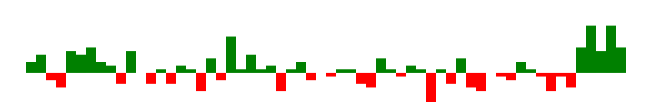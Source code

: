 {
  "$schema": "https://vega.github.io/schema/vega/v5.json",
  "width": 325,
  "height": 40,
  "padding": 0,
  "data": [
    {
      "name": "table",
      "values": [
        {
          "game": "g1",
          "diff": 3
        },
        {
          "game": "g2",
          "diff": 5
        },
        {
          "game": "g3",
          "diff": -2
        },
        {
          "game": "g4",
          "diff": -4
        },
        {
          "game": "g5",
          "diff": 6
        },
        {
          "game": "g6",
          "diff": 5
        },
        {
          "game": "g7",
          "diff": 7
        },
        {
          "game": "g8",
          "diff": 3
        },
        {
          "game": "g9",
          "diff": 2
        },
                {
          "game": "g10",
          "diff": -3
        },
                {
          "game": "g11",
          "diff": 6
        },
                {
          "game": "g12",
          "diff": 0
        },
                {
          "game": "g13",
          "diff": -3
        },
                {
          "game": "g14",
          "diff": 1
        },
                {
          "game": "g15",
          "diff": -3
        },
                {
          "game": "g16",
          "diff": 2
        },
                {
          "game": "g17",
          "diff": 1
        },
                {
          "game": "g18",
          "diff": -5
        },
                {
          "game": "g19",
          "diff": 4
        },
                {
          "game": "g20",
          "diff": -2
        },
                {
          "game": "g21",
          "diff": 10
        },
                {
          "game": "g22",
          "diff": 1
        },
                {
          "game": "g23",
          "diff": 5
        },
                {
          "game": "g24",
          "diff": 1
        },
                {
          "game": "g25",
          "diff": 2
        },
                {
          "game": "g26",
          "diff": -5
        },
                {
          "game": "g27",
          "diff": 1
        },
                {
          "game": "g28",
          "diff": 3
        },
                {
          "game": "g29",
          "diff": -2
        },
                {
          "game": "g30",
          "diff": 0
        },
                {
          "game": "g31",
          "diff": -1
        },
                {
          "game": "g32",
          "diff": 1
        },
                {
          "game": "g33",
          "diff": 1
        },
                {
          "game": "g34",
          "diff": -3
        },
                {
          "game": "g35",
          "diff": -4
        },
                {
          "game": "g36",
          "diff": 4
        },
                {
          "game": "g37",
          "diff": 1
        },
                {
          "game": "g38",
          "diff": -1
        },
                {
          "game": "g39",
          "diff": 2
        },
                {
          "game": "g40",
          "diff": 1
        },
                {
          "game": "g41",
          "diff": -8
        },
                {
          "game": "g42",
          "diff": 1
        },
                {
          "game": "g43",
          "diff": -3
        },
                {
          "game": "g44",
          "diff": 4
        },
                {
          "game": "g45",
          "diff": -4
        },
                {
          "game": "g46",
          "diff": -5
        },
                {
          "game": "g47",
          "diff": 0
        },
                {
          "game": "g48",
          "diff": -1
        },
                {
          "game": "g49",
          "diff": -2
        },
                {
          "game": "g50",
          "diff": 3
        },
                {
          "game": "g51",
          "diff": 1
        },
                {
          "game": "g52",
          "diff": -1
        },
                {
          "game": "g53",
          "diff": -5
        },
                {
          "game": "g54",
          "diff": -1
        },
                {
          "game": "g55",
          "diff": -4
        },
                {
          "game": "g56",
          "diff": 7
        },
                {
          "game": "g57",
          "diff": 13
        },
                {
          "game": "g58",
          "diff": 6
        },
                {
          "game": "g59",
          "diff": 13
        },
                {
          "game": "g60",
          "diff": 7
        }

      ]
    }
  ],
  "signals": [
    {
      "name": "tooltip",
      "value": {},
      "on": [
        {
          "events": "rect:mouseover",
          "update": "datum"
        },
        {
          "events": "rect:mouseout",
          "update": "{}"
        }
      ]
    }
  ],
  "scales": [
    {
      "name": "xscale",
      "type": "band",
      "domain": {
        "data": "table",
        "field": "game"
      },
      "range": "width",
      "padding": 0.05,
      "round": true
    },
    {
      "name": "yscale",
      "domain": {
        "data": "table",
        "field": "diff"
      },
      "nice": true,
      "range": "height"
    }
  ],
  "axes": [
    {
      "orient": "bottom",
      "scale": "xscale",
      "labels": false,
      "ticks": false
    },
    {
      "orient": "right",
      "scale": "yscale",
      "labels": false,
      "ticks": false
    }
  ],
  "marks": [
    {
      "type": "rect",
      "from": {
        "data": "table"
      },
      "encode": {
        "enter": {
          "x": {
            "scale": "xscale",
            "field": "game"
          },
          "width": {
            "scale": "xscale",
            "band": 1
          },
          "y": {
            "scale": "yscale",
            "field": "diff"
          },
          "y2": {
            "scale": "yscale",
            "value": 0
          },
          "fill": [
            {
              "test": "datum.diff > 0",
              "value": "green"
            },
            {
              "value": "red"
            }
          ]
        },
        "update": {
          "fill": [
            {
              "test": "datum.diff > 0",
              "value": "green"
            },
            {
              "value": "red"
            }
          ]
        },
        "hover": {
          "fill": {
            "value": "black"
          }
        }
      }
    },
    {
      "type": "text",
      "encode": {
        "enter": {
          "align": {
            "value": "center"
          },
          "baseline": {
            "value": "bottom"
          },
          "fill": {
            "value": "#333"
          }
        },
        "update": {
          "x": {
            "scale": "xscale",
            "signal": "tooltip.game",
            "band": 0.5
          },
          "y": {
            "scale": "yscale",
            "signal": "tooltip.diff",
            "offset": 0.05
          },
          "text": {
            "signal": "tooltip.diff"
          },
          "fillOpacity": [
            {
              "test": "datum === tooltip",
              "value": 0
            },
            {
              "value": 1
            }
          ]
        }
      }
    }
  ],
  "config": {}
}
